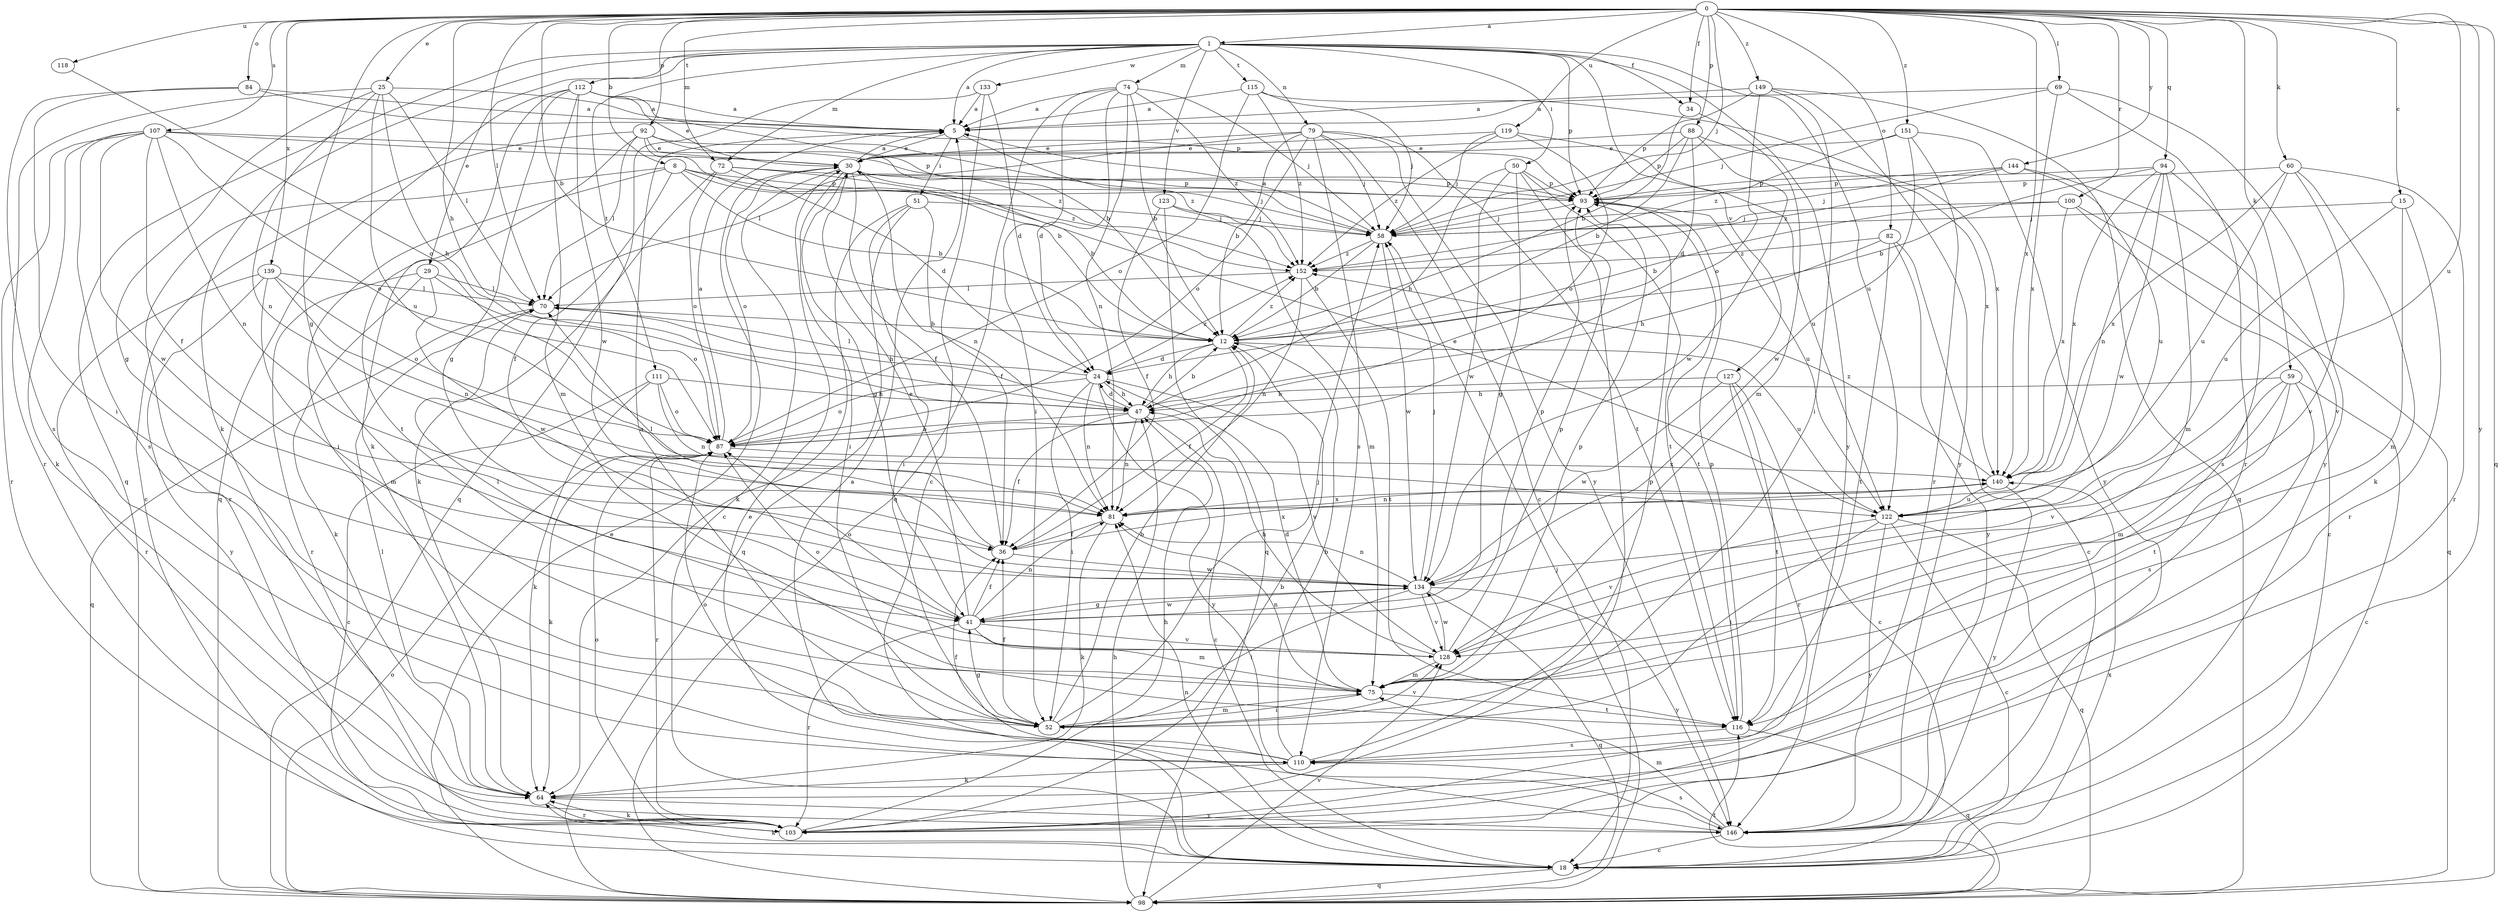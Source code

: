 strict digraph  {
0;
1;
5;
8;
12;
15;
18;
24;
25;
29;
30;
34;
36;
41;
47;
50;
51;
52;
58;
59;
60;
64;
69;
70;
72;
74;
75;
79;
81;
82;
84;
87;
88;
92;
93;
94;
98;
100;
103;
107;
110;
111;
112;
115;
116;
118;
119;
122;
123;
127;
128;
133;
134;
139;
140;
144;
146;
149;
151;
152;
0 -> 1  [label=a];
0 -> 8  [label=b];
0 -> 12  [label=b];
0 -> 15  [label=c];
0 -> 25  [label=e];
0 -> 34  [label=f];
0 -> 41  [label=g];
0 -> 47  [label=h];
0 -> 58  [label=j];
0 -> 59  [label=k];
0 -> 60  [label=k];
0 -> 69  [label=l];
0 -> 70  [label=l];
0 -> 72  [label=m];
0 -> 82  [label=o];
0 -> 84  [label=o];
0 -> 88  [label=p];
0 -> 92  [label=p];
0 -> 94  [label=q];
0 -> 98  [label=q];
0 -> 100  [label=r];
0 -> 107  [label=s];
0 -> 118  [label=u];
0 -> 119  [label=u];
0 -> 122  [label=u];
0 -> 139  [label=x];
0 -> 140  [label=x];
0 -> 144  [label=y];
0 -> 146  [label=y];
0 -> 149  [label=z];
0 -> 151  [label=z];
1 -> 5  [label=a];
1 -> 29  [label=e];
1 -> 34  [label=f];
1 -> 50  [label=i];
1 -> 64  [label=k];
1 -> 72  [label=m];
1 -> 74  [label=m];
1 -> 79  [label=n];
1 -> 93  [label=p];
1 -> 98  [label=q];
1 -> 111  [label=t];
1 -> 112  [label=t];
1 -> 115  [label=t];
1 -> 122  [label=u];
1 -> 123  [label=v];
1 -> 127  [label=v];
1 -> 133  [label=w];
1 -> 146  [label=y];
5 -> 30  [label=e];
5 -> 51  [label=i];
5 -> 152  [label=z];
8 -> 12  [label=b];
8 -> 36  [label=f];
8 -> 52  [label=i];
8 -> 58  [label=j];
8 -> 93  [label=p];
8 -> 103  [label=r];
8 -> 152  [label=z];
12 -> 24  [label=d];
12 -> 36  [label=f];
12 -> 47  [label=h];
12 -> 122  [label=u];
12 -> 152  [label=z];
15 -> 58  [label=j];
15 -> 75  [label=m];
15 -> 103  [label=r];
15 -> 122  [label=u];
18 -> 30  [label=e];
18 -> 64  [label=k];
18 -> 81  [label=n];
18 -> 98  [label=q];
18 -> 140  [label=x];
24 -> 47  [label=h];
24 -> 52  [label=i];
24 -> 70  [label=l];
24 -> 81  [label=n];
24 -> 87  [label=o];
24 -> 128  [label=v];
24 -> 146  [label=y];
24 -> 152  [label=z];
25 -> 5  [label=a];
25 -> 41  [label=g];
25 -> 47  [label=h];
25 -> 70  [label=l];
25 -> 81  [label=n];
25 -> 103  [label=r];
25 -> 122  [label=u];
29 -> 64  [label=k];
29 -> 70  [label=l];
29 -> 87  [label=o];
29 -> 103  [label=r];
29 -> 134  [label=w];
30 -> 5  [label=a];
30 -> 18  [label=c];
30 -> 36  [label=f];
30 -> 41  [label=g];
30 -> 52  [label=i];
30 -> 81  [label=n];
30 -> 87  [label=o];
30 -> 93  [label=p];
34 -> 12  [label=b];
34 -> 75  [label=m];
36 -> 70  [label=l];
36 -> 134  [label=w];
36 -> 140  [label=x];
41 -> 30  [label=e];
41 -> 36  [label=f];
41 -> 75  [label=m];
41 -> 81  [label=n];
41 -> 87  [label=o];
41 -> 93  [label=p];
41 -> 103  [label=r];
41 -> 128  [label=v];
41 -> 134  [label=w];
47 -> 12  [label=b];
47 -> 18  [label=c];
47 -> 24  [label=d];
47 -> 36  [label=f];
47 -> 81  [label=n];
47 -> 87  [label=o];
50 -> 41  [label=g];
50 -> 47  [label=h];
50 -> 93  [label=p];
50 -> 103  [label=r];
50 -> 116  [label=t];
50 -> 134  [label=w];
51 -> 36  [label=f];
51 -> 52  [label=i];
51 -> 58  [label=j];
51 -> 64  [label=k];
51 -> 98  [label=q];
52 -> 5  [label=a];
52 -> 12  [label=b];
52 -> 36  [label=f];
52 -> 41  [label=g];
52 -> 58  [label=j];
52 -> 75  [label=m];
52 -> 128  [label=v];
58 -> 5  [label=a];
58 -> 12  [label=b];
58 -> 134  [label=w];
58 -> 152  [label=z];
59 -> 18  [label=c];
59 -> 47  [label=h];
59 -> 75  [label=m];
59 -> 110  [label=s];
59 -> 116  [label=t];
59 -> 128  [label=v];
60 -> 64  [label=k];
60 -> 93  [label=p];
60 -> 103  [label=r];
60 -> 122  [label=u];
60 -> 128  [label=v];
60 -> 140  [label=x];
64 -> 70  [label=l];
64 -> 103  [label=r];
64 -> 146  [label=y];
69 -> 5  [label=a];
69 -> 58  [label=j];
69 -> 103  [label=r];
69 -> 140  [label=x];
69 -> 146  [label=y];
70 -> 12  [label=b];
70 -> 47  [label=h];
70 -> 98  [label=q];
72 -> 12  [label=b];
72 -> 24  [label=d];
72 -> 64  [label=k];
72 -> 87  [label=o];
72 -> 93  [label=p];
74 -> 5  [label=a];
74 -> 12  [label=b];
74 -> 24  [label=d];
74 -> 52  [label=i];
74 -> 58  [label=j];
74 -> 81  [label=n];
74 -> 98  [label=q];
74 -> 152  [label=z];
75 -> 24  [label=d];
75 -> 52  [label=i];
75 -> 81  [label=n];
75 -> 93  [label=p];
75 -> 116  [label=t];
79 -> 12  [label=b];
79 -> 18  [label=c];
79 -> 30  [label=e];
79 -> 58  [label=j];
79 -> 70  [label=l];
79 -> 87  [label=o];
79 -> 110  [label=s];
79 -> 116  [label=t];
79 -> 146  [label=y];
81 -> 36  [label=f];
81 -> 64  [label=k];
81 -> 140  [label=x];
82 -> 18  [label=c];
82 -> 47  [label=h];
82 -> 116  [label=t];
82 -> 146  [label=y];
82 -> 152  [label=z];
84 -> 5  [label=a];
84 -> 52  [label=i];
84 -> 93  [label=p];
84 -> 110  [label=s];
87 -> 5  [label=a];
87 -> 64  [label=k];
87 -> 103  [label=r];
87 -> 140  [label=x];
88 -> 12  [label=b];
88 -> 24  [label=d];
88 -> 30  [label=e];
88 -> 93  [label=p];
88 -> 134  [label=w];
88 -> 140  [label=x];
92 -> 12  [label=b];
92 -> 18  [label=c];
92 -> 30  [label=e];
92 -> 58  [label=j];
92 -> 70  [label=l];
92 -> 116  [label=t];
92 -> 152  [label=z];
93 -> 58  [label=j];
93 -> 116  [label=t];
93 -> 122  [label=u];
94 -> 12  [label=b];
94 -> 75  [label=m];
94 -> 81  [label=n];
94 -> 93  [label=p];
94 -> 110  [label=s];
94 -> 134  [label=w];
94 -> 140  [label=x];
98 -> 30  [label=e];
98 -> 47  [label=h];
98 -> 58  [label=j];
98 -> 87  [label=o];
98 -> 116  [label=t];
98 -> 128  [label=v];
100 -> 12  [label=b];
100 -> 18  [label=c];
100 -> 58  [label=j];
100 -> 98  [label=q];
100 -> 140  [label=x];
103 -> 12  [label=b];
103 -> 47  [label=h];
103 -> 64  [label=k];
103 -> 87  [label=o];
107 -> 30  [label=e];
107 -> 36  [label=f];
107 -> 64  [label=k];
107 -> 81  [label=n];
107 -> 87  [label=o];
107 -> 93  [label=p];
107 -> 103  [label=r];
107 -> 110  [label=s];
107 -> 134  [label=w];
110 -> 12  [label=b];
110 -> 36  [label=f];
110 -> 64  [label=k];
110 -> 87  [label=o];
110 -> 93  [label=p];
111 -> 18  [label=c];
111 -> 47  [label=h];
111 -> 64  [label=k];
111 -> 81  [label=n];
111 -> 87  [label=o];
112 -> 5  [label=a];
112 -> 12  [label=b];
112 -> 30  [label=e];
112 -> 41  [label=g];
112 -> 64  [label=k];
112 -> 75  [label=m];
112 -> 98  [label=q];
112 -> 134  [label=w];
115 -> 5  [label=a];
115 -> 58  [label=j];
115 -> 87  [label=o];
115 -> 140  [label=x];
115 -> 152  [label=z];
116 -> 93  [label=p];
116 -> 98  [label=q];
116 -> 110  [label=s];
118 -> 87  [label=o];
119 -> 30  [label=e];
119 -> 58  [label=j];
119 -> 87  [label=o];
119 -> 122  [label=u];
119 -> 152  [label=z];
122 -> 18  [label=c];
122 -> 30  [label=e];
122 -> 52  [label=i];
122 -> 98  [label=q];
122 -> 128  [label=v];
122 -> 146  [label=y];
123 -> 36  [label=f];
123 -> 58  [label=j];
123 -> 75  [label=m];
123 -> 98  [label=q];
127 -> 18  [label=c];
127 -> 47  [label=h];
127 -> 103  [label=r];
127 -> 116  [label=t];
127 -> 134  [label=w];
128 -> 47  [label=h];
128 -> 70  [label=l];
128 -> 75  [label=m];
128 -> 87  [label=o];
128 -> 93  [label=p];
128 -> 134  [label=w];
133 -> 5  [label=a];
133 -> 18  [label=c];
133 -> 24  [label=d];
133 -> 98  [label=q];
134 -> 41  [label=g];
134 -> 52  [label=i];
134 -> 58  [label=j];
134 -> 81  [label=n];
134 -> 98  [label=q];
134 -> 128  [label=v];
134 -> 146  [label=y];
139 -> 70  [label=l];
139 -> 75  [label=m];
139 -> 81  [label=n];
139 -> 87  [label=o];
139 -> 103  [label=r];
139 -> 146  [label=y];
140 -> 81  [label=n];
140 -> 122  [label=u];
140 -> 146  [label=y];
140 -> 152  [label=z];
144 -> 58  [label=j];
144 -> 93  [label=p];
144 -> 122  [label=u];
144 -> 128  [label=v];
144 -> 152  [label=z];
146 -> 5  [label=a];
146 -> 18  [label=c];
146 -> 75  [label=m];
146 -> 110  [label=s];
149 -> 5  [label=a];
149 -> 52  [label=i];
149 -> 87  [label=o];
149 -> 93  [label=p];
149 -> 98  [label=q];
149 -> 146  [label=y];
151 -> 30  [label=e];
151 -> 103  [label=r];
151 -> 134  [label=w];
151 -> 146  [label=y];
151 -> 152  [label=z];
152 -> 70  [label=l];
152 -> 81  [label=n];
152 -> 116  [label=t];
}
